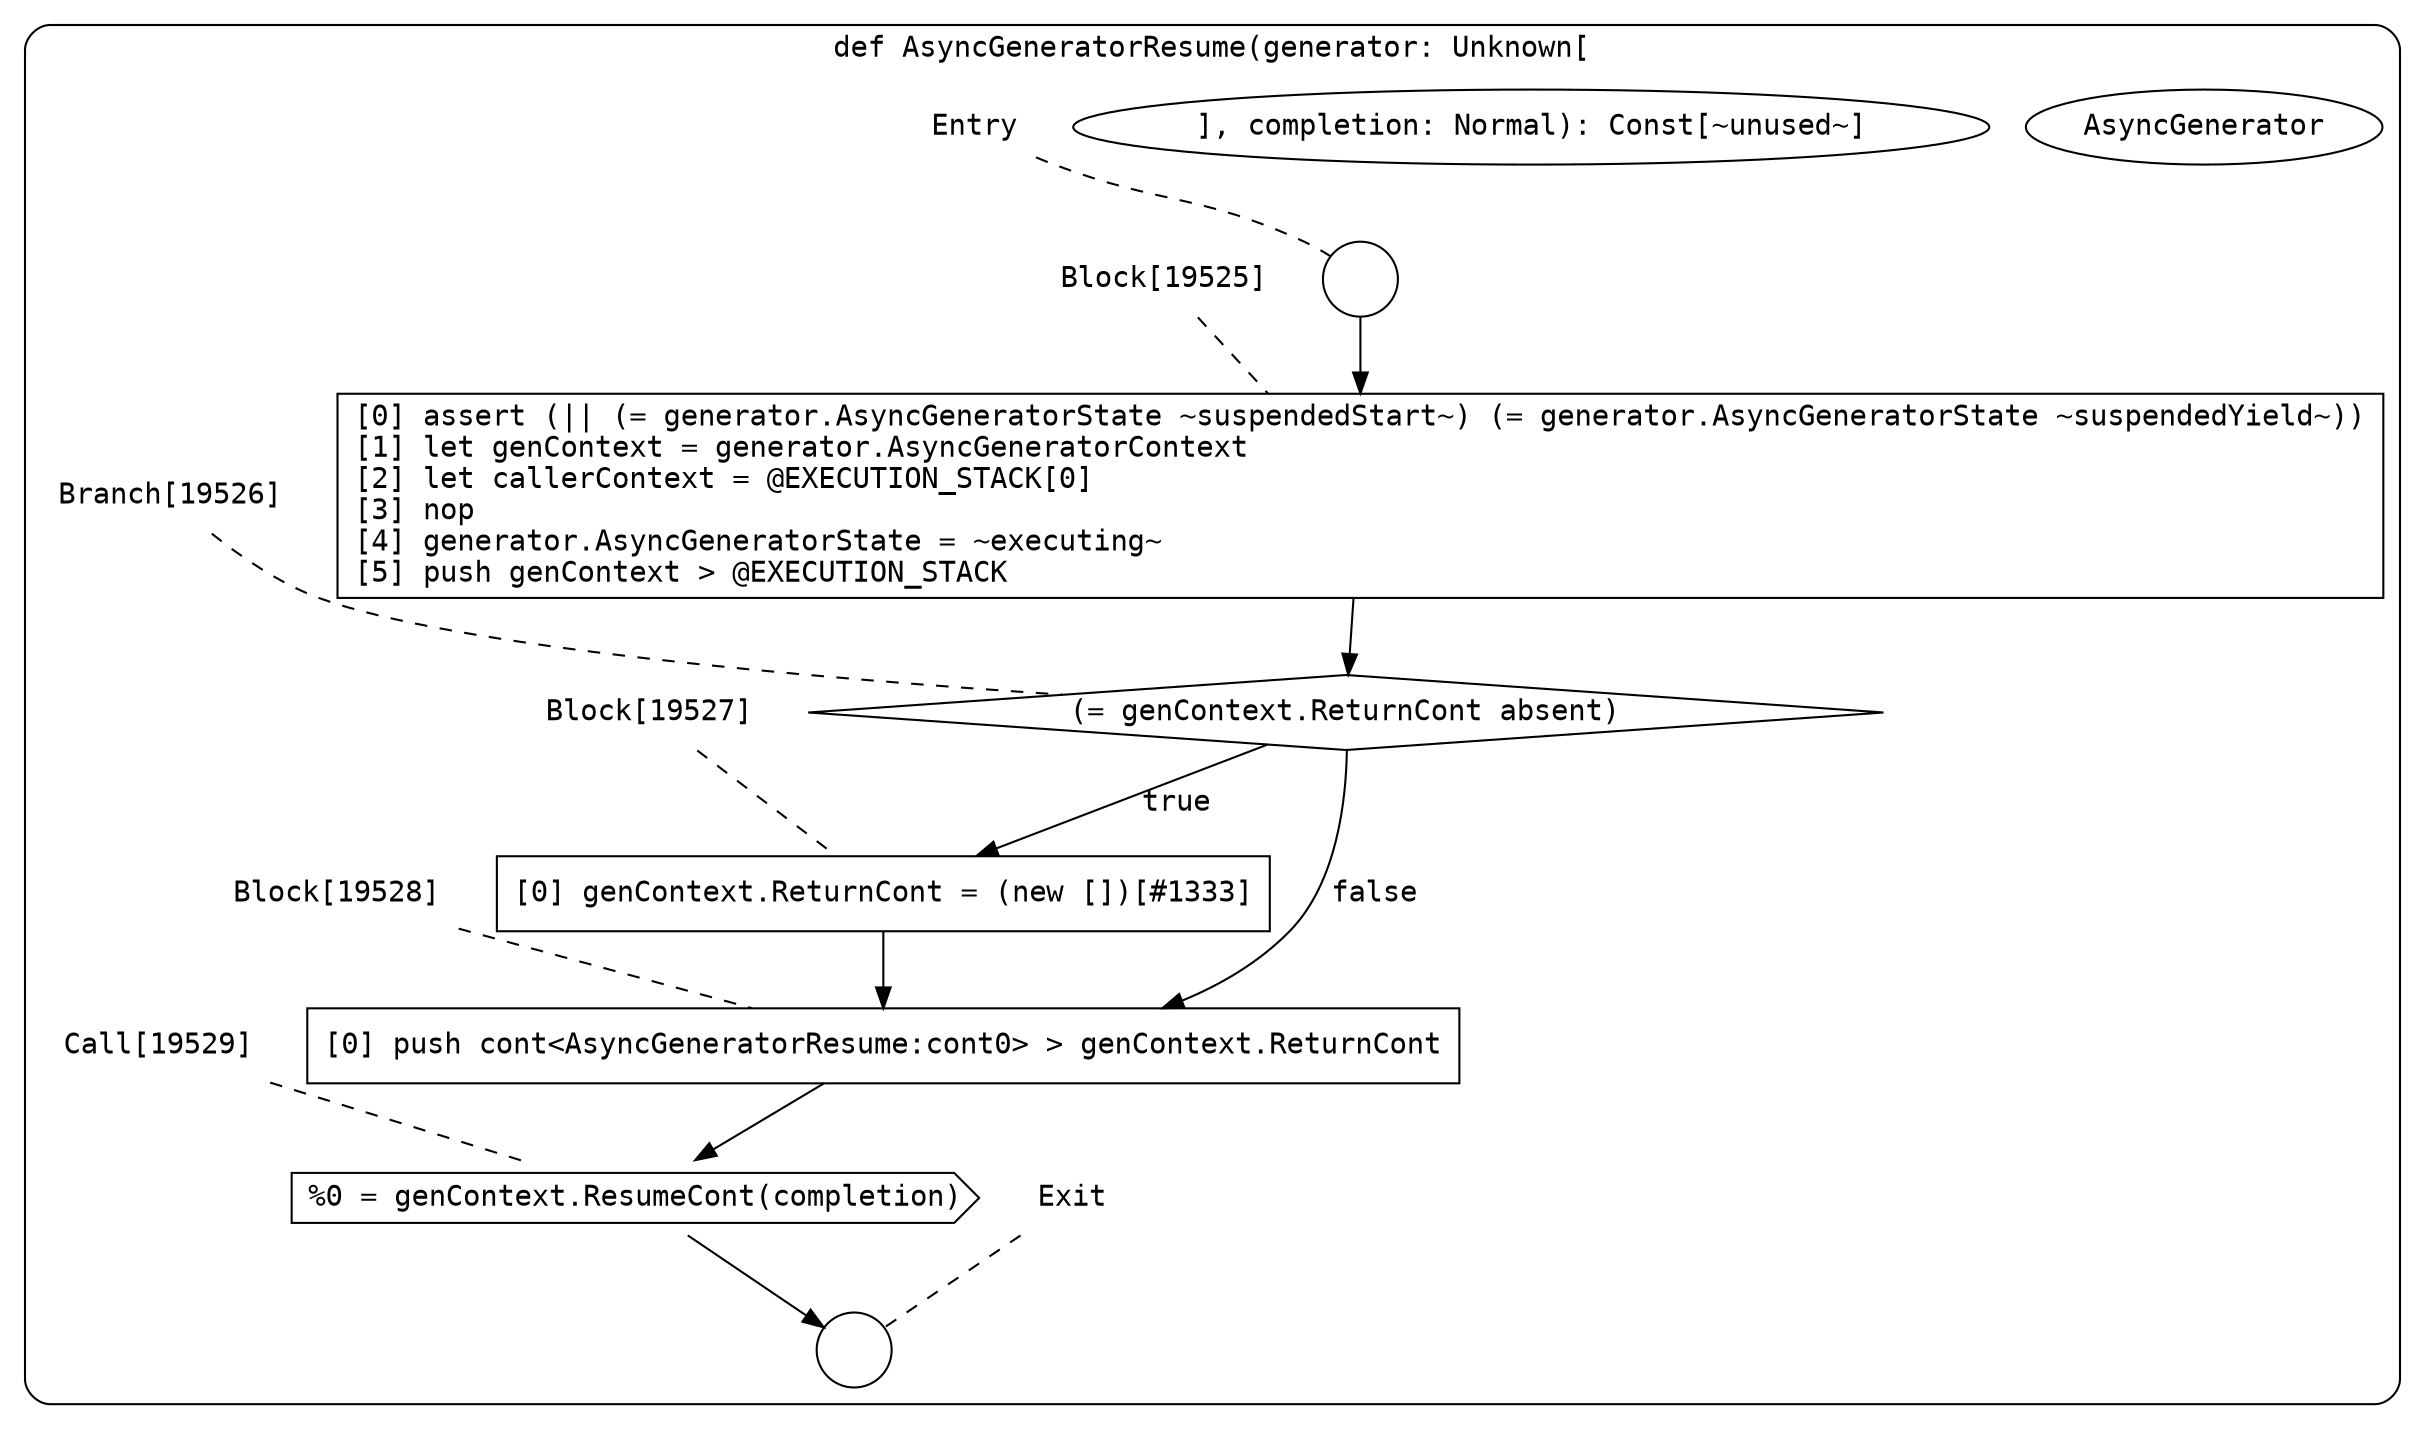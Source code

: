 digraph {
  graph [fontname = "Consolas"]
  node [fontname = "Consolas"]
  edge [fontname = "Consolas"]
  subgraph cluster2632 {
    label = "def AsyncGeneratorResume(generator: Unknown["AsyncGenerator"], completion: Normal): Const[~unused~]"
    style = rounded
    cluster2632_entry_name [shape=none, label=<<font color="black">Entry</font>>]
    cluster2632_entry_name -> cluster2632_entry [arrowhead=none, color="black", style=dashed]
    cluster2632_entry [shape=circle label=" " color="black" fillcolor="white" style=filled]
    cluster2632_entry -> node19525 [color="black"]
    cluster2632_exit_name [shape=none, label=<<font color="black">Exit</font>>]
    cluster2632_exit_name -> cluster2632_exit [arrowhead=none, color="black", style=dashed]
    cluster2632_exit [shape=circle label=" " color="black" fillcolor="white" style=filled]
    node19525_name [shape=none, label=<<font color="black">Block[19525]</font>>]
    node19525_name -> node19525 [arrowhead=none, color="black", style=dashed]
    node19525 [shape=box, label=<<font color="black">[0] assert (|| (= generator.AsyncGeneratorState ~suspendedStart~) (= generator.AsyncGeneratorState ~suspendedYield~))<BR ALIGN="LEFT"/>[1] let genContext = generator.AsyncGeneratorContext<BR ALIGN="LEFT"/>[2] let callerContext = @EXECUTION_STACK[0]<BR ALIGN="LEFT"/>[3] nop<BR ALIGN="LEFT"/>[4] generator.AsyncGeneratorState = ~executing~<BR ALIGN="LEFT"/>[5] push genContext &gt; @EXECUTION_STACK<BR ALIGN="LEFT"/></font>> color="black" fillcolor="white", style=filled]
    node19525 -> node19526 [color="black"]
    node19526_name [shape=none, label=<<font color="black">Branch[19526]</font>>]
    node19526_name -> node19526 [arrowhead=none, color="black", style=dashed]
    node19526 [shape=diamond, label=<<font color="black">(= genContext.ReturnCont absent)</font>> color="black" fillcolor="white", style=filled]
    node19526 -> node19527 [label=<<font color="black">true</font>> color="black"]
    node19526 -> node19528 [label=<<font color="black">false</font>> color="black"]
    node19527_name [shape=none, label=<<font color="black">Block[19527]</font>>]
    node19527_name -> node19527 [arrowhead=none, color="black", style=dashed]
    node19527 [shape=box, label=<<font color="black">[0] genContext.ReturnCont = (new [])[#1333]<BR ALIGN="LEFT"/></font>> color="black" fillcolor="white", style=filled]
    node19527 -> node19528 [color="black"]
    node19528_name [shape=none, label=<<font color="black">Block[19528]</font>>]
    node19528_name -> node19528 [arrowhead=none, color="black", style=dashed]
    node19528 [shape=box, label=<<font color="black">[0] push cont&lt;AsyncGeneratorResume:cont0&gt; &gt; genContext.ReturnCont<BR ALIGN="LEFT"/></font>> color="black" fillcolor="white", style=filled]
    node19528 -> node19529 [color="black"]
    node19529_name [shape=none, label=<<font color="black">Call[19529]</font>>]
    node19529_name -> node19529 [arrowhead=none, color="black", style=dashed]
    node19529 [shape=cds, label=<<font color="black">%0 = genContext.ResumeCont(completion)</font>> color="black" fillcolor="white", style=filled]
    node19529 -> cluster2632_exit [color="black"]
  }
}